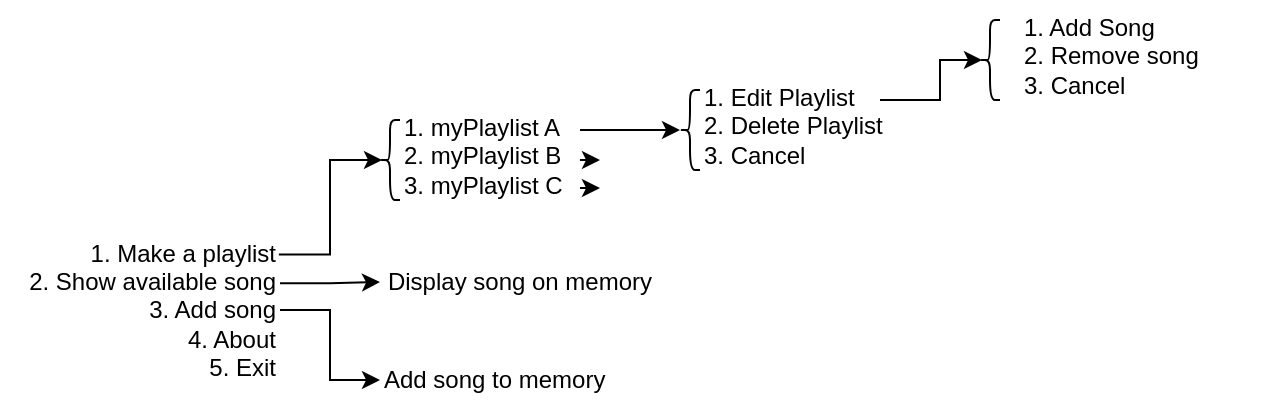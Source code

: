 <mxfile version="14.7.6" type="github"><diagram id="OoLMhondSC6or6Y9umsu" name="Page-1"><mxGraphModel dx="1662" dy="790" grid="1" gridSize="10" guides="1" tooltips="1" connect="1" arrows="1" fold="1" page="1" pageScale="1" pageWidth="850" pageHeight="1100" math="0" shadow="0"><root><mxCell id="0"/><mxCell id="1" parent="0"/><mxCell id="YagZy8lug84ILiGy-Yzf-8" style="edgeStyle=orthogonalEdgeStyle;rounded=0;orthogonalLoop=1;jettySize=auto;html=1;entryX=0;entryY=0.5;entryDx=0;entryDy=0;" parent="1" source="YagZy8lug84ILiGy-Yzf-1" target="YagZy8lug84ILiGy-Yzf-7" edge="1"><mxGeometry relative="1" as="geometry"/></mxCell><mxCell id="YagZy8lug84ILiGy-Yzf-10" style="edgeStyle=orthogonalEdgeStyle;rounded=0;orthogonalLoop=1;jettySize=auto;html=1;entryX=0;entryY=0.5;entryDx=0;entryDy=0;exitX=1;exitY=0.351;exitDx=0;exitDy=0;exitPerimeter=0;" parent="1" source="YagZy8lug84ILiGy-Yzf-1" target="YagZy8lug84ILiGy-Yzf-6" edge="1"><mxGeometry relative="1" as="geometry"><mxPoint x="251" y="420" as="sourcePoint"/></mxGeometry></mxCell><mxCell id="YagZy8lug84ILiGy-Yzf-11" style="edgeStyle=orthogonalEdgeStyle;rounded=0;orthogonalLoop=1;jettySize=auto;html=1;entryX=0.1;entryY=0.5;entryDx=0;entryDy=0;exitX=0.996;exitY=0.192;exitDx=0;exitDy=0;exitPerimeter=0;entryPerimeter=0;" parent="1" source="YagZy8lug84ILiGy-Yzf-1" target="YagZy8lug84ILiGy-Yzf-23" edge="1"><mxGeometry relative="1" as="geometry"><mxPoint x="250" y="410" as="sourcePoint"/></mxGeometry></mxCell><mxCell id="YagZy8lug84ILiGy-Yzf-1" value="&lt;div align=&quot;right&quot;&gt;1. Make a playlist&lt;br&gt;2. Show available song&lt;br&gt;3. Add song&lt;br&gt;4. About&lt;br&gt;5. Exit&lt;/div&gt;" style="text;html=1;strokeColor=none;fillColor=none;align=right;verticalAlign=middle;whiteSpace=wrap;rounded=0;" parent="1" vertex="1"><mxGeometry x="110" y="390" width="140" height="90" as="geometry"/></mxCell><mxCell id="YagZy8lug84ILiGy-Yzf-12" style="edgeStyle=orthogonalEdgeStyle;rounded=0;orthogonalLoop=1;jettySize=auto;html=1;exitX=1;exitY=0.25;exitDx=0;exitDy=0;entryX=0;entryY=0.5;entryDx=0;entryDy=0;" parent="1" edge="1"><mxGeometry relative="1" as="geometry"><mxPoint x="400" y="345" as="sourcePoint"/><mxPoint x="450" y="345" as="targetPoint"/></mxGeometry></mxCell><mxCell id="YagZy8lug84ILiGy-Yzf-13" value="" style="edgeStyle=orthogonalEdgeStyle;rounded=0;orthogonalLoop=1;jettySize=auto;html=1;" parent="1" edge="1"><mxGeometry relative="1" as="geometry"><mxPoint x="400" y="360" as="sourcePoint"/><mxPoint x="410" y="360" as="targetPoint"/><Array as="points"><mxPoint x="410" y="360"/><mxPoint x="410" y="360"/></Array></mxGeometry></mxCell><mxCell id="YagZy8lug84ILiGy-Yzf-3" value="1. myPlaylist A&#xA;2. myPlaylist B&#xA;3. myPlaylist C" style="text;whiteSpace=wrap;html=1;" parent="1" vertex="1"><mxGeometry x="310" y="330" width="90" height="60" as="geometry"/></mxCell><mxCell id="YagZy8lug84ILiGy-Yzf-15" style="edgeStyle=orthogonalEdgeStyle;rounded=0;orthogonalLoop=1;jettySize=auto;html=1;exitX=1;exitY=0.25;exitDx=0;exitDy=0;entryX=0.1;entryY=0.5;entryDx=0;entryDy=0;entryPerimeter=0;" parent="1" target="YagZy8lug84ILiGy-Yzf-28" edge="1"><mxGeometry relative="1" as="geometry"><mxPoint x="550" y="330" as="sourcePoint"/><mxPoint x="600" y="323" as="targetPoint"/><Array as="points"><mxPoint x="580" y="330"/><mxPoint x="580" y="310"/></Array></mxGeometry></mxCell><mxCell id="YagZy8lug84ILiGy-Yzf-6" value="Display song on memory" style="text;html=1;strokeColor=none;fillColor=none;align=center;verticalAlign=middle;whiteSpace=wrap;rounded=0;" parent="1" vertex="1"><mxGeometry x="300" y="411" width="140" height="20" as="geometry"/></mxCell><mxCell id="YagZy8lug84ILiGy-Yzf-7" value="&lt;div align=&quot;left&quot;&gt;Add song to memory&lt;/div&gt;" style="text;html=1;strokeColor=none;fillColor=none;align=left;verticalAlign=middle;whiteSpace=wrap;rounded=0;" parent="1" vertex="1"><mxGeometry x="300" y="460" width="140" height="20" as="geometry"/></mxCell><mxCell id="YagZy8lug84ILiGy-Yzf-14" value="" style="edgeStyle=orthogonalEdgeStyle;rounded=0;orthogonalLoop=1;jettySize=auto;html=1;" parent="1" edge="1"><mxGeometry relative="1" as="geometry"><mxPoint x="400" y="374.029" as="sourcePoint"/><mxPoint x="410" y="374" as="targetPoint"/><Array as="points"><mxPoint x="410" y="374"/><mxPoint x="410" y="374"/></Array></mxGeometry></mxCell><mxCell id="YagZy8lug84ILiGy-Yzf-23" value="" style="shape=curlyBracket;whiteSpace=wrap;html=1;rounded=1;flipH=1;rotation=-180;" parent="1" vertex="1"><mxGeometry x="300" y="340" width="10" height="40" as="geometry"/></mxCell><mxCell id="YagZy8lug84ILiGy-Yzf-24" value="1. Edit Playlist&#xA;2. Delete Playlist&#xA;3. Cancel" style="text;whiteSpace=wrap;html=1;" parent="1" vertex="1"><mxGeometry x="460" y="315" width="100" height="60" as="geometry"/></mxCell><mxCell id="YagZy8lug84ILiGy-Yzf-25" value="1. Add Song&#xA;2. Remove song&#xA;3. Cancel" style="text;whiteSpace=wrap;html=1;" parent="1" vertex="1"><mxGeometry x="620" y="280" width="120" height="60" as="geometry"/></mxCell><mxCell id="YagZy8lug84ILiGy-Yzf-27" value="" style="shape=curlyBracket;whiteSpace=wrap;html=1;rounded=1;flipH=1;rotation=-180;" parent="1" vertex="1"><mxGeometry x="450" y="325" width="10" height="40" as="geometry"/></mxCell><mxCell id="YagZy8lug84ILiGy-Yzf-28" value="" style="shape=curlyBracket;whiteSpace=wrap;html=1;rounded=1;flipH=1;rotation=-180;" parent="1" vertex="1"><mxGeometry x="600" y="290" width="10" height="40" as="geometry"/></mxCell></root></mxGraphModel></diagram></mxfile>